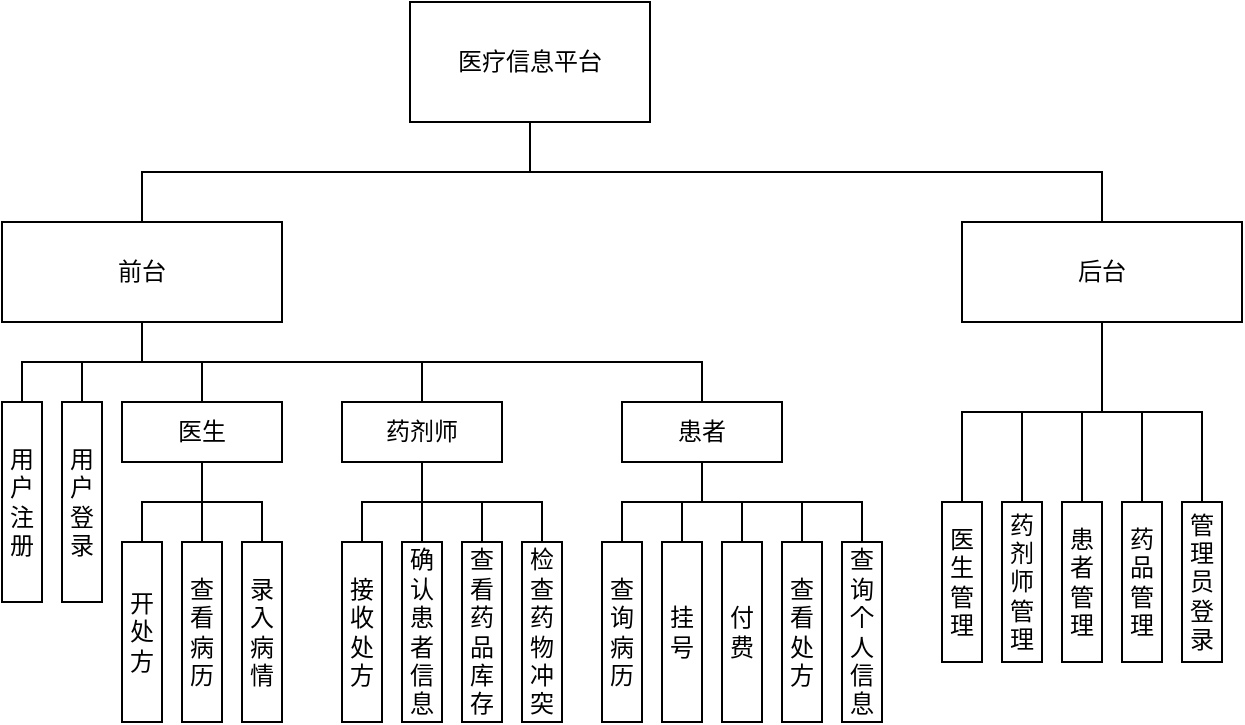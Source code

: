 <mxfile version="17.4.6" type="github">
  <diagram id="prtHgNgQTEPvFCAcTncT" name="Page-1">
    <mxGraphModel dx="1038" dy="539" grid="1" gridSize="10" guides="1" tooltips="1" connect="1" arrows="1" fold="1" page="1" pageScale="1" pageWidth="827" pageHeight="1169" math="0" shadow="0">
      <root>
        <mxCell id="0" />
        <mxCell id="1" parent="0" />
        <UserObject label="医疗信息平台" treeRoot="1" id="oJA0DEstWOMaebIxO12c-12">
          <mxCell style="whiteSpace=wrap;html=1;align=center;treeFolding=1;treeMoving=1;newEdgeStyle={&quot;edgeStyle&quot;:&quot;elbowEdgeStyle&quot;,&quot;startArrow&quot;:&quot;none&quot;,&quot;endArrow&quot;:&quot;none&quot;};" vertex="1" parent="1">
            <mxGeometry x="324" y="230" width="120" height="60" as="geometry" />
          </mxCell>
        </UserObject>
        <mxCell id="oJA0DEstWOMaebIxO12c-15" value="" style="edgeStyle=elbowEdgeStyle;elbow=vertical;startArrow=none;endArrow=none;rounded=0;" edge="1" target="oJA0DEstWOMaebIxO12c-16" source="oJA0DEstWOMaebIxO12c-12" parent="1">
          <mxGeometry relative="1" as="geometry">
            <mxPoint x="520" y="510" as="sourcePoint" />
          </mxGeometry>
        </mxCell>
        <mxCell id="oJA0DEstWOMaebIxO12c-16" value="前台" style="whiteSpace=wrap;html=1;align=center;verticalAlign=middle;treeFolding=1;treeMoving=1;newEdgeStyle={&quot;edgeStyle&quot;:&quot;elbowEdgeStyle&quot;,&quot;startArrow&quot;:&quot;none&quot;,&quot;endArrow&quot;:&quot;none&quot;};" vertex="1" parent="1">
          <mxGeometry x="120" y="340" width="140" height="50" as="geometry" />
        </mxCell>
        <mxCell id="oJA0DEstWOMaebIxO12c-17" value="" style="edgeStyle=elbowEdgeStyle;elbow=vertical;startArrow=none;endArrow=none;rounded=0;" edge="1" target="oJA0DEstWOMaebIxO12c-18" source="oJA0DEstWOMaebIxO12c-16" parent="1">
          <mxGeometry relative="1" as="geometry">
            <mxPoint x="520" y="510" as="sourcePoint" />
          </mxGeometry>
        </mxCell>
        <mxCell id="oJA0DEstWOMaebIxO12c-18" value="用户注册" style="whiteSpace=wrap;html=1;align=center;verticalAlign=middle;treeFolding=1;treeMoving=1;newEdgeStyle={&quot;edgeStyle&quot;:&quot;elbowEdgeStyle&quot;,&quot;startArrow&quot;:&quot;none&quot;,&quot;endArrow&quot;:&quot;none&quot;};" vertex="1" parent="1">
          <mxGeometry x="120" y="430" width="20" height="100" as="geometry" />
        </mxCell>
        <mxCell id="oJA0DEstWOMaebIxO12c-19" value="" style="edgeStyle=elbowEdgeStyle;elbow=vertical;startArrow=none;endArrow=none;rounded=0;" edge="1" target="oJA0DEstWOMaebIxO12c-20" source="oJA0DEstWOMaebIxO12c-16" parent="1">
          <mxGeometry relative="1" as="geometry">
            <mxPoint x="460" y="600" as="sourcePoint" />
          </mxGeometry>
        </mxCell>
        <mxCell id="oJA0DEstWOMaebIxO12c-20" value="用户登录" style="whiteSpace=wrap;html=1;align=center;verticalAlign=middle;treeFolding=1;treeMoving=1;newEdgeStyle={&quot;edgeStyle&quot;:&quot;elbowEdgeStyle&quot;,&quot;startArrow&quot;:&quot;none&quot;,&quot;endArrow&quot;:&quot;none&quot;};" vertex="1" parent="1">
          <mxGeometry x="150" y="430" width="20" height="100" as="geometry" />
        </mxCell>
        <mxCell id="oJA0DEstWOMaebIxO12c-25" value="" style="edgeStyle=elbowEdgeStyle;elbow=vertical;startArrow=none;endArrow=none;rounded=0;" edge="1" target="oJA0DEstWOMaebIxO12c-26" source="oJA0DEstWOMaebIxO12c-16" parent="1">
          <mxGeometry relative="1" as="geometry">
            <mxPoint x="520" y="510" as="sourcePoint" />
          </mxGeometry>
        </mxCell>
        <mxCell id="oJA0DEstWOMaebIxO12c-26" value="医生" style="whiteSpace=wrap;html=1;align=center;verticalAlign=middle;treeFolding=1;treeMoving=1;newEdgeStyle={&quot;edgeStyle&quot;:&quot;elbowEdgeStyle&quot;,&quot;startArrow&quot;:&quot;none&quot;,&quot;endArrow&quot;:&quot;none&quot;};" vertex="1" parent="1">
          <mxGeometry x="180" y="430" width="80" height="30" as="geometry" />
        </mxCell>
        <mxCell id="oJA0DEstWOMaebIxO12c-27" value="" style="edgeStyle=elbowEdgeStyle;elbow=vertical;startArrow=none;endArrow=none;rounded=0;" edge="1" target="oJA0DEstWOMaebIxO12c-28" source="oJA0DEstWOMaebIxO12c-16" parent="1">
          <mxGeometry relative="1" as="geometry">
            <mxPoint x="460" y="600" as="sourcePoint" />
          </mxGeometry>
        </mxCell>
        <mxCell id="oJA0DEstWOMaebIxO12c-28" value="药剂师" style="whiteSpace=wrap;html=1;align=center;verticalAlign=middle;treeFolding=1;treeMoving=1;newEdgeStyle={&quot;edgeStyle&quot;:&quot;elbowEdgeStyle&quot;,&quot;startArrow&quot;:&quot;none&quot;,&quot;endArrow&quot;:&quot;none&quot;};" vertex="1" parent="1">
          <mxGeometry x="290" y="430" width="80" height="30" as="geometry" />
        </mxCell>
        <mxCell id="oJA0DEstWOMaebIxO12c-29" value="" style="edgeStyle=elbowEdgeStyle;elbow=vertical;startArrow=none;endArrow=none;rounded=0;" edge="1" target="oJA0DEstWOMaebIxO12c-30" source="oJA0DEstWOMaebIxO12c-16" parent="1">
          <mxGeometry relative="1" as="geometry">
            <mxPoint x="460" y="600" as="sourcePoint" />
          </mxGeometry>
        </mxCell>
        <mxCell id="oJA0DEstWOMaebIxO12c-30" value="患者" style="whiteSpace=wrap;html=1;align=center;verticalAlign=middle;treeFolding=1;treeMoving=1;newEdgeStyle={&quot;edgeStyle&quot;:&quot;elbowEdgeStyle&quot;,&quot;startArrow&quot;:&quot;none&quot;,&quot;endArrow&quot;:&quot;none&quot;};" vertex="1" parent="1">
          <mxGeometry x="430" y="430" width="80" height="30" as="geometry" />
        </mxCell>
        <mxCell id="oJA0DEstWOMaebIxO12c-33" value="" style="edgeStyle=elbowEdgeStyle;elbow=vertical;startArrow=none;endArrow=none;rounded=0;" edge="1" target="oJA0DEstWOMaebIxO12c-34" source="oJA0DEstWOMaebIxO12c-26" parent="1">
          <mxGeometry relative="1" as="geometry">
            <mxPoint x="410" y="590" as="sourcePoint" />
          </mxGeometry>
        </mxCell>
        <mxCell id="oJA0DEstWOMaebIxO12c-34" value="开处方" style="whiteSpace=wrap;html=1;align=center;verticalAlign=middle;treeFolding=1;treeMoving=1;newEdgeStyle={&quot;edgeStyle&quot;:&quot;elbowEdgeStyle&quot;,&quot;startArrow&quot;:&quot;none&quot;,&quot;endArrow&quot;:&quot;none&quot;};" vertex="1" parent="1">
          <mxGeometry x="180" y="500" width="20" height="90" as="geometry" />
        </mxCell>
        <mxCell id="oJA0DEstWOMaebIxO12c-35" value="" style="edgeStyle=elbowEdgeStyle;elbow=vertical;startArrow=none;endArrow=none;rounded=0;" edge="1" target="oJA0DEstWOMaebIxO12c-36" source="oJA0DEstWOMaebIxO12c-26" parent="1">
          <mxGeometry relative="1" as="geometry">
            <mxPoint x="410" y="660" as="sourcePoint" />
          </mxGeometry>
        </mxCell>
        <mxCell id="oJA0DEstWOMaebIxO12c-36" value="查看病历" style="whiteSpace=wrap;html=1;align=center;verticalAlign=middle;treeFolding=1;treeMoving=1;newEdgeStyle={&quot;edgeStyle&quot;:&quot;elbowEdgeStyle&quot;,&quot;startArrow&quot;:&quot;none&quot;,&quot;endArrow&quot;:&quot;none&quot;};" vertex="1" parent="1">
          <mxGeometry x="210" y="500" width="20" height="90" as="geometry" />
        </mxCell>
        <mxCell id="oJA0DEstWOMaebIxO12c-37" value="" style="edgeStyle=elbowEdgeStyle;elbow=vertical;startArrow=none;endArrow=none;rounded=0;" edge="1" target="oJA0DEstWOMaebIxO12c-38" source="oJA0DEstWOMaebIxO12c-26" parent="1">
          <mxGeometry relative="1" as="geometry">
            <mxPoint x="410" y="660" as="sourcePoint" />
          </mxGeometry>
        </mxCell>
        <mxCell id="oJA0DEstWOMaebIxO12c-38" value="录入病情" style="whiteSpace=wrap;html=1;align=center;verticalAlign=middle;treeFolding=1;treeMoving=1;newEdgeStyle={&quot;edgeStyle&quot;:&quot;elbowEdgeStyle&quot;,&quot;startArrow&quot;:&quot;none&quot;,&quot;endArrow&quot;:&quot;none&quot;};" vertex="1" parent="1">
          <mxGeometry x="240" y="500" width="20" height="90" as="geometry" />
        </mxCell>
        <mxCell id="oJA0DEstWOMaebIxO12c-43" value="" style="edgeStyle=elbowEdgeStyle;elbow=vertical;startArrow=none;endArrow=none;rounded=0;" edge="1" target="oJA0DEstWOMaebIxO12c-44" source="oJA0DEstWOMaebIxO12c-28" parent="1">
          <mxGeometry relative="1" as="geometry">
            <mxPoint x="400" y="590" as="sourcePoint" />
          </mxGeometry>
        </mxCell>
        <mxCell id="oJA0DEstWOMaebIxO12c-44" value="接收处方" style="whiteSpace=wrap;html=1;align=center;verticalAlign=middle;treeFolding=1;treeMoving=1;newEdgeStyle={&quot;edgeStyle&quot;:&quot;elbowEdgeStyle&quot;,&quot;startArrow&quot;:&quot;none&quot;,&quot;endArrow&quot;:&quot;none&quot;};" vertex="1" parent="1">
          <mxGeometry x="290" y="500" width="20" height="90" as="geometry" />
        </mxCell>
        <mxCell id="oJA0DEstWOMaebIxO12c-45" value="" style="edgeStyle=elbowEdgeStyle;elbow=vertical;startArrow=none;endArrow=none;rounded=0;" edge="1" target="oJA0DEstWOMaebIxO12c-46" source="oJA0DEstWOMaebIxO12c-28" parent="1">
          <mxGeometry relative="1" as="geometry">
            <mxPoint x="520" y="660" as="sourcePoint" />
          </mxGeometry>
        </mxCell>
        <mxCell id="oJA0DEstWOMaebIxO12c-46" value="确认患者信息" style="whiteSpace=wrap;html=1;align=center;verticalAlign=middle;treeFolding=1;treeMoving=1;newEdgeStyle={&quot;edgeStyle&quot;:&quot;elbowEdgeStyle&quot;,&quot;startArrow&quot;:&quot;none&quot;,&quot;endArrow&quot;:&quot;none&quot;};" vertex="1" collapsed="1" parent="1">
          <mxGeometry x="320" y="500" width="20" height="90" as="geometry" />
        </mxCell>
        <mxCell id="oJA0DEstWOMaebIxO12c-47" value="" style="edgeStyle=elbowEdgeStyle;elbow=vertical;startArrow=none;endArrow=none;rounded=0;" edge="1" target="oJA0DEstWOMaebIxO12c-48" source="oJA0DEstWOMaebIxO12c-28" parent="1">
          <mxGeometry relative="1" as="geometry">
            <mxPoint x="520" y="660" as="sourcePoint" />
          </mxGeometry>
        </mxCell>
        <mxCell id="oJA0DEstWOMaebIxO12c-48" value="查看药品库存" style="whiteSpace=wrap;html=1;align=center;verticalAlign=middle;treeFolding=1;treeMoving=1;newEdgeStyle={&quot;edgeStyle&quot;:&quot;elbowEdgeStyle&quot;,&quot;startArrow&quot;:&quot;none&quot;,&quot;endArrow&quot;:&quot;none&quot;};" vertex="1" collapsed="1" parent="1">
          <mxGeometry x="350" y="500" width="20" height="90" as="geometry" />
        </mxCell>
        <mxCell id="oJA0DEstWOMaebIxO12c-49" value="" style="edgeStyle=elbowEdgeStyle;elbow=vertical;startArrow=none;endArrow=none;rounded=0;" edge="1" target="oJA0DEstWOMaebIxO12c-50" source="oJA0DEstWOMaebIxO12c-28" parent="1">
          <mxGeometry relative="1" as="geometry">
            <mxPoint x="520" y="660" as="sourcePoint" />
          </mxGeometry>
        </mxCell>
        <mxCell id="oJA0DEstWOMaebIxO12c-50" value="检查药物冲突" style="whiteSpace=wrap;html=1;align=center;verticalAlign=middle;treeFolding=1;treeMoving=1;newEdgeStyle={&quot;edgeStyle&quot;:&quot;elbowEdgeStyle&quot;,&quot;startArrow&quot;:&quot;none&quot;,&quot;endArrow&quot;:&quot;none&quot;};" vertex="1" collapsed="1" parent="1">
          <mxGeometry x="380" y="500" width="20" height="90" as="geometry" />
        </mxCell>
        <mxCell id="oJA0DEstWOMaebIxO12c-51" value="" style="edgeStyle=elbowEdgeStyle;elbow=vertical;startArrow=none;endArrow=none;rounded=0;" edge="1" target="oJA0DEstWOMaebIxO12c-52" source="oJA0DEstWOMaebIxO12c-30" parent="1">
          <mxGeometry relative="1" as="geometry">
            <mxPoint x="380" y="590" as="sourcePoint" />
          </mxGeometry>
        </mxCell>
        <mxCell id="oJA0DEstWOMaebIxO12c-52" value="查询病历" style="whiteSpace=wrap;html=1;align=center;verticalAlign=middle;treeFolding=1;treeMoving=1;newEdgeStyle={&quot;edgeStyle&quot;:&quot;elbowEdgeStyle&quot;,&quot;startArrow&quot;:&quot;none&quot;,&quot;endArrow&quot;:&quot;none&quot;};" vertex="1" parent="1">
          <mxGeometry x="420" y="500" width="20" height="90" as="geometry" />
        </mxCell>
        <mxCell id="oJA0DEstWOMaebIxO12c-53" value="" style="edgeStyle=elbowEdgeStyle;elbow=vertical;startArrow=none;endArrow=none;rounded=0;" edge="1" target="oJA0DEstWOMaebIxO12c-54" source="oJA0DEstWOMaebIxO12c-30" parent="1">
          <mxGeometry relative="1" as="geometry">
            <mxPoint x="660" y="660" as="sourcePoint" />
          </mxGeometry>
        </mxCell>
        <mxCell id="oJA0DEstWOMaebIxO12c-54" value="挂号" style="whiteSpace=wrap;html=1;align=center;verticalAlign=middle;treeFolding=1;treeMoving=1;newEdgeStyle={&quot;edgeStyle&quot;:&quot;elbowEdgeStyle&quot;,&quot;startArrow&quot;:&quot;none&quot;,&quot;endArrow&quot;:&quot;none&quot;};" vertex="1" parent="1">
          <mxGeometry x="450" y="500" width="20" height="90" as="geometry" />
        </mxCell>
        <mxCell id="oJA0DEstWOMaebIxO12c-55" value="" style="edgeStyle=elbowEdgeStyle;elbow=vertical;startArrow=none;endArrow=none;rounded=0;" edge="1" target="oJA0DEstWOMaebIxO12c-56" source="oJA0DEstWOMaebIxO12c-30" parent="1">
          <mxGeometry relative="1" as="geometry">
            <mxPoint x="660" y="660" as="sourcePoint" />
          </mxGeometry>
        </mxCell>
        <mxCell id="oJA0DEstWOMaebIxO12c-56" value="付费" style="whiteSpace=wrap;html=1;align=center;verticalAlign=middle;treeFolding=1;treeMoving=1;newEdgeStyle={&quot;edgeStyle&quot;:&quot;elbowEdgeStyle&quot;,&quot;startArrow&quot;:&quot;none&quot;,&quot;endArrow&quot;:&quot;none&quot;};" vertex="1" parent="1">
          <mxGeometry x="480" y="500" width="20" height="90" as="geometry" />
        </mxCell>
        <mxCell id="oJA0DEstWOMaebIxO12c-57" value="" style="edgeStyle=elbowEdgeStyle;elbow=vertical;startArrow=none;endArrow=none;rounded=0;" edge="1" target="oJA0DEstWOMaebIxO12c-58" source="oJA0DEstWOMaebIxO12c-30" parent="1">
          <mxGeometry relative="1" as="geometry">
            <mxPoint x="660" y="660" as="sourcePoint" />
          </mxGeometry>
        </mxCell>
        <mxCell id="oJA0DEstWOMaebIxO12c-58" value="查看处方" style="whiteSpace=wrap;html=1;align=center;verticalAlign=middle;treeFolding=1;treeMoving=1;newEdgeStyle={&quot;edgeStyle&quot;:&quot;elbowEdgeStyle&quot;,&quot;startArrow&quot;:&quot;none&quot;,&quot;endArrow&quot;:&quot;none&quot;};" vertex="1" parent="1">
          <mxGeometry x="510" y="500" width="20" height="90" as="geometry" />
        </mxCell>
        <mxCell id="oJA0DEstWOMaebIxO12c-59" value="" style="edgeStyle=elbowEdgeStyle;elbow=vertical;startArrow=none;endArrow=none;rounded=0;" edge="1" target="oJA0DEstWOMaebIxO12c-60" source="oJA0DEstWOMaebIxO12c-30" parent="1">
          <mxGeometry relative="1" as="geometry">
            <mxPoint x="660" y="660" as="sourcePoint" />
          </mxGeometry>
        </mxCell>
        <mxCell id="oJA0DEstWOMaebIxO12c-60" value="查询个人信息" style="whiteSpace=wrap;html=1;align=center;verticalAlign=middle;treeFolding=1;treeMoving=1;newEdgeStyle={&quot;edgeStyle&quot;:&quot;elbowEdgeStyle&quot;,&quot;startArrow&quot;:&quot;none&quot;,&quot;endArrow&quot;:&quot;none&quot;};" vertex="1" parent="1">
          <mxGeometry x="540" y="500" width="20" height="90" as="geometry" />
        </mxCell>
        <mxCell id="oJA0DEstWOMaebIxO12c-62" value="医生管理" style="whiteSpace=wrap;html=1;align=center;verticalAlign=middle;treeFolding=1;treeMoving=1;newEdgeStyle={&quot;edgeStyle&quot;:&quot;elbowEdgeStyle&quot;,&quot;startArrow&quot;:&quot;none&quot;,&quot;endArrow&quot;:&quot;none&quot;};" vertex="1" parent="1">
          <mxGeometry x="590" y="480" width="20" height="80" as="geometry" />
        </mxCell>
        <mxCell id="oJA0DEstWOMaebIxO12c-64" value="药剂师管理" style="whiteSpace=wrap;html=1;align=center;verticalAlign=middle;treeFolding=1;treeMoving=1;newEdgeStyle={&quot;edgeStyle&quot;:&quot;elbowEdgeStyle&quot;,&quot;startArrow&quot;:&quot;none&quot;,&quot;endArrow&quot;:&quot;none&quot;};" vertex="1" parent="1">
          <mxGeometry x="620" y="480" width="20" height="80" as="geometry" />
        </mxCell>
        <mxCell id="oJA0DEstWOMaebIxO12c-66" value="患者管理" style="whiteSpace=wrap;html=1;align=center;verticalAlign=middle;treeFolding=1;treeMoving=1;newEdgeStyle={&quot;edgeStyle&quot;:&quot;elbowEdgeStyle&quot;,&quot;startArrow&quot;:&quot;none&quot;,&quot;endArrow&quot;:&quot;none&quot;};" vertex="1" parent="1">
          <mxGeometry x="650" y="480" width="20" height="80" as="geometry" />
        </mxCell>
        <mxCell id="oJA0DEstWOMaebIxO12c-68" value="药品管理" style="whiteSpace=wrap;html=1;align=center;verticalAlign=middle;treeFolding=1;treeMoving=1;newEdgeStyle={&quot;edgeStyle&quot;:&quot;elbowEdgeStyle&quot;,&quot;startArrow&quot;:&quot;none&quot;,&quot;endArrow&quot;:&quot;none&quot;};" vertex="1" parent="1">
          <mxGeometry x="680" y="480" width="20" height="80" as="geometry" />
        </mxCell>
        <mxCell id="oJA0DEstWOMaebIxO12c-70" value="管理员登录" style="whiteSpace=wrap;html=1;align=center;verticalAlign=middle;treeFolding=1;treeMoving=1;newEdgeStyle={&quot;edgeStyle&quot;:&quot;elbowEdgeStyle&quot;,&quot;startArrow&quot;:&quot;none&quot;,&quot;endArrow&quot;:&quot;none&quot;};" vertex="1" parent="1">
          <mxGeometry x="710" y="480" width="20" height="80" as="geometry" />
        </mxCell>
        <mxCell id="oJA0DEstWOMaebIxO12c-14" value="后台" style="whiteSpace=wrap;html=1;align=center;verticalAlign=middle;treeFolding=1;treeMoving=1;newEdgeStyle={&quot;edgeStyle&quot;:&quot;elbowEdgeStyle&quot;,&quot;startArrow&quot;:&quot;none&quot;,&quot;endArrow&quot;:&quot;none&quot;};" vertex="1" parent="1">
          <mxGeometry x="600" y="340" width="140" height="50" as="geometry" />
        </mxCell>
        <mxCell id="oJA0DEstWOMaebIxO12c-11" value="" style="edgeStyle=elbowEdgeStyle;elbow=vertical;startArrow=none;endArrow=none;rounded=0;" edge="1" parent="1" source="oJA0DEstWOMaebIxO12c-12" target="oJA0DEstWOMaebIxO12c-14">
          <mxGeometry relative="1" as="geometry" />
        </mxCell>
        <mxCell id="oJA0DEstWOMaebIxO12c-61" value="" style="edgeStyle=elbowEdgeStyle;elbow=vertical;startArrow=none;endArrow=none;rounded=0;" edge="1" target="oJA0DEstWOMaebIxO12c-62" source="oJA0DEstWOMaebIxO12c-14" parent="1">
          <mxGeometry relative="1" as="geometry">
            <mxPoint x="474" y="500" as="sourcePoint" />
          </mxGeometry>
        </mxCell>
        <mxCell id="oJA0DEstWOMaebIxO12c-63" value="" style="edgeStyle=elbowEdgeStyle;elbow=vertical;startArrow=none;endArrow=none;rounded=0;" edge="1" target="oJA0DEstWOMaebIxO12c-64" source="oJA0DEstWOMaebIxO12c-14" parent="1">
          <mxGeometry relative="1" as="geometry">
            <mxPoint x="780" y="590" as="sourcePoint" />
          </mxGeometry>
        </mxCell>
        <mxCell id="oJA0DEstWOMaebIxO12c-65" value="" style="edgeStyle=elbowEdgeStyle;elbow=vertical;startArrow=none;endArrow=none;rounded=0;" edge="1" target="oJA0DEstWOMaebIxO12c-66" source="oJA0DEstWOMaebIxO12c-14" parent="1">
          <mxGeometry relative="1" as="geometry">
            <mxPoint x="780" y="590" as="sourcePoint" />
          </mxGeometry>
        </mxCell>
        <mxCell id="oJA0DEstWOMaebIxO12c-67" value="" style="edgeStyle=elbowEdgeStyle;elbow=vertical;startArrow=none;endArrow=none;rounded=0;" edge="1" target="oJA0DEstWOMaebIxO12c-68" source="oJA0DEstWOMaebIxO12c-14" parent="1">
          <mxGeometry relative="1" as="geometry">
            <mxPoint x="780" y="590" as="sourcePoint" />
          </mxGeometry>
        </mxCell>
        <mxCell id="oJA0DEstWOMaebIxO12c-69" value="" style="edgeStyle=elbowEdgeStyle;elbow=vertical;startArrow=none;endArrow=none;rounded=0;" edge="1" target="oJA0DEstWOMaebIxO12c-70" source="oJA0DEstWOMaebIxO12c-14" parent="1">
          <mxGeometry relative="1" as="geometry">
            <mxPoint x="780" y="590" as="sourcePoint" />
          </mxGeometry>
        </mxCell>
      </root>
    </mxGraphModel>
  </diagram>
</mxfile>
